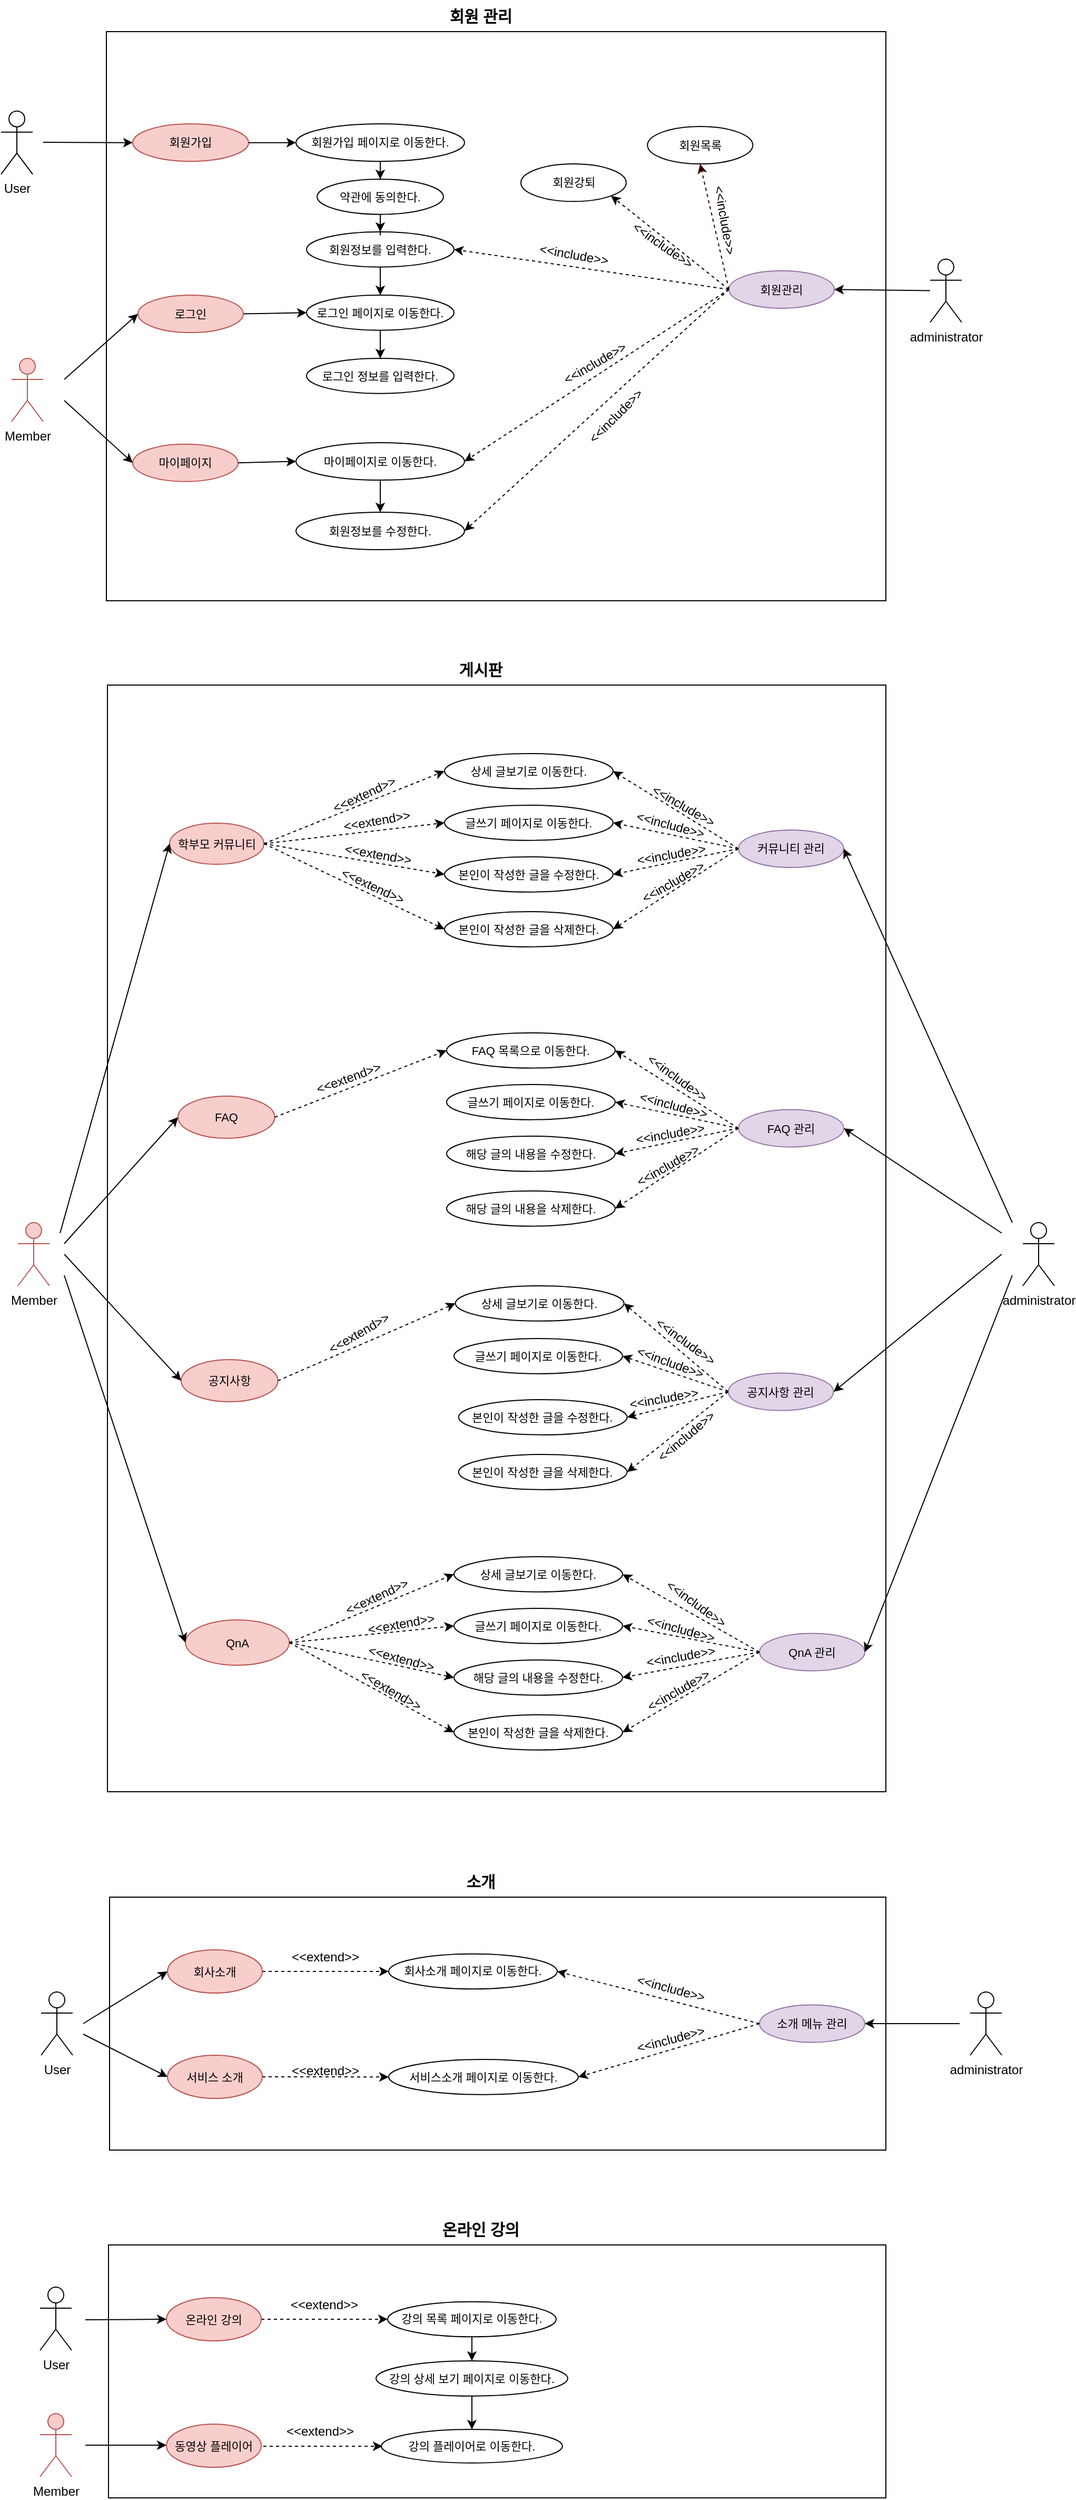 <mxfile version="21.6.9" type="device">
  <diagram name="페이지-1" id="FXdm9EhiizhV5ZvjEC0G">
    <mxGraphModel dx="1174" dy="1140" grid="0" gridSize="10" guides="1" tooltips="1" connect="1" arrows="1" fold="1" page="0" pageScale="1" pageWidth="827" pageHeight="1169" math="0" shadow="0">
      <root>
        <mxCell id="0" />
        <mxCell id="1" parent="0" />
        <mxCell id="F0JioWCo4Qzg_TsHQdJf-38" value="" style="rounded=0;whiteSpace=wrap;html=1;" parent="1" vertex="1">
          <mxGeometry x="11" y="520" width="739" height="1050" as="geometry" />
        </mxCell>
        <mxCell id="-Qgl4ysdJtrphELewiQ6-1" value="" style="rounded=0;whiteSpace=wrap;html=1;" parent="1" vertex="1">
          <mxGeometry x="10" y="-100" width="740" height="540" as="geometry" />
        </mxCell>
        <object label="User" id="-Qgl4ysdJtrphELewiQ6-2">
          <mxCell style="shape=umlActor;verticalLabelPosition=bottom;verticalAlign=top;html=1;outlineConnect=0;" parent="1" vertex="1">
            <mxGeometry x="-90" y="-24.66" width="30" height="60" as="geometry" />
          </mxCell>
        </object>
        <mxCell id="-Qgl4ysdJtrphELewiQ6-11" style="edgeStyle=orthogonalEdgeStyle;rounded=0;orthogonalLoop=1;jettySize=auto;html=1;exitX=0.5;exitY=1;exitDx=0;exitDy=0;" parent="1" source="-Qgl4ysdJtrphELewiQ6-4" target="-Qgl4ysdJtrphELewiQ6-6" edge="1">
          <mxGeometry relative="1" as="geometry">
            <mxPoint x="270" y="120.0" as="sourcePoint" />
          </mxGeometry>
        </mxCell>
        <mxCell id="-Qgl4ysdJtrphELewiQ6-4" value="회원가입 페이지로 이동한다." style="ellipse;whiteSpace=wrap;html=1;fontSize=11;" parent="1" vertex="1">
          <mxGeometry x="190" y="-12.44" width="160" height="35.56" as="geometry" />
        </mxCell>
        <mxCell id="F0JioWCo4Qzg_TsHQdJf-168" style="edgeStyle=orthogonalEdgeStyle;rounded=0;orthogonalLoop=1;jettySize=auto;html=1;exitX=0.5;exitY=1;exitDx=0;exitDy=0;" parent="1" source="-Qgl4ysdJtrphELewiQ6-5" target="-Qgl4ysdJtrphELewiQ6-13" edge="1">
          <mxGeometry relative="1" as="geometry" />
        </mxCell>
        <mxCell id="-Qgl4ysdJtrphELewiQ6-5" value="회원정보를 입력한다." style="ellipse;whiteSpace=wrap;html=1;fontSize=11;" parent="1" vertex="1">
          <mxGeometry x="200" y="90" width="140" height="33.33" as="geometry" />
        </mxCell>
        <mxCell id="-Qgl4ysdJtrphELewiQ6-12" style="edgeStyle=orthogonalEdgeStyle;rounded=0;orthogonalLoop=1;jettySize=auto;html=1;exitX=0.5;exitY=1;exitDx=0;exitDy=0;" parent="1" source="-Qgl4ysdJtrphELewiQ6-6" target="-Qgl4ysdJtrphELewiQ6-5" edge="1">
          <mxGeometry relative="1" as="geometry" />
        </mxCell>
        <mxCell id="-Qgl4ysdJtrphELewiQ6-6" value="약관에 동의한다." style="ellipse;whiteSpace=wrap;html=1;fontSize=11;" parent="1" vertex="1">
          <mxGeometry x="210" y="40" width="120" height="33.34" as="geometry" />
        </mxCell>
        <mxCell id="-Qgl4ysdJtrphELewiQ6-7" value="Member" style="shape=umlActor;verticalLabelPosition=bottom;verticalAlign=top;html=1;outlineConnect=0;fillColor=#f8cecc;strokeColor=#b85450;" parent="1" vertex="1">
          <mxGeometry x="-80" y="210" width="30" height="60" as="geometry" />
        </mxCell>
        <mxCell id="-Qgl4ysdJtrphELewiQ6-10" value="" style="endArrow=classic;html=1;rounded=0;entryX=0;entryY=0.5;entryDx=0;entryDy=0;" parent="1" target="F0JioWCo4Qzg_TsHQdJf-143" edge="1">
          <mxGeometry width="50" height="50" relative="1" as="geometry">
            <mxPoint x="-50" y="5" as="sourcePoint" />
            <mxPoint x="150" y="-101" as="targetPoint" />
          </mxGeometry>
        </mxCell>
        <mxCell id="-Qgl4ysdJtrphELewiQ6-19" style="edgeStyle=orthogonalEdgeStyle;rounded=0;orthogonalLoop=1;jettySize=auto;html=1;exitX=0.5;exitY=1;exitDx=0;exitDy=0;" parent="1" source="-Qgl4ysdJtrphELewiQ6-13" target="-Qgl4ysdJtrphELewiQ6-17" edge="1">
          <mxGeometry relative="1" as="geometry" />
        </mxCell>
        <mxCell id="-Qgl4ysdJtrphELewiQ6-13" value="로그인 페이지로 이동한다." style="ellipse;whiteSpace=wrap;html=1;fontSize=11;" parent="1" vertex="1">
          <mxGeometry x="200" y="150" width="140" height="33.33" as="geometry" />
        </mxCell>
        <mxCell id="-Qgl4ysdJtrphELewiQ6-16" value="" style="endArrow=classic;html=1;rounded=0;entryX=0;entryY=0.5;entryDx=0;entryDy=0;exitX=1;exitY=0.5;exitDx=0;exitDy=0;" parent="1" source="F0JioWCo4Qzg_TsHQdJf-145" target="-Qgl4ysdJtrphELewiQ6-13" edge="1">
          <mxGeometry width="50" height="50" relative="1" as="geometry">
            <mxPoint x="105" y="148.56" as="sourcePoint" />
            <mxPoint x="470" y="197.56" as="targetPoint" />
          </mxGeometry>
        </mxCell>
        <mxCell id="-Qgl4ysdJtrphELewiQ6-17" value="로그인 정보를 입력한다." style="ellipse;whiteSpace=wrap;html=1;fontSize=11;" parent="1" vertex="1">
          <mxGeometry x="200" y="210" width="140" height="33.33" as="geometry" />
        </mxCell>
        <mxCell id="-Qgl4ysdJtrphELewiQ6-20" value="&lt;span style=&quot;font-size: 15px;&quot;&gt;회원 관리&lt;/span&gt;" style="text;html=1;align=center;verticalAlign=middle;resizable=0;points=[];autosize=1;strokeColor=none;fillColor=none;fontSize=14;fontStyle=1" parent="1" vertex="1">
          <mxGeometry x="320" y="-130" width="90" height="30" as="geometry" />
        </mxCell>
        <mxCell id="-Qgl4ysdJtrphELewiQ6-35" value="administrator" style="shape=umlActor;verticalLabelPosition=bottom;verticalAlign=top;html=1;outlineConnect=0;" parent="1" vertex="1">
          <mxGeometry x="792" y="115.88" width="30" height="60" as="geometry" />
        </mxCell>
        <mxCell id="-Qgl4ysdJtrphELewiQ6-37" value="회원관리" style="ellipse;whiteSpace=wrap;html=1;fontSize=11;fillColor=#e1d5e7;strokeColor=#9673a6;" parent="1" vertex="1">
          <mxGeometry x="601" y="126.88" width="100" height="35.56" as="geometry" />
        </mxCell>
        <mxCell id="-Qgl4ysdJtrphELewiQ6-38" value="회원강퇴" style="ellipse;whiteSpace=wrap;html=1;fontSize=11;" parent="1" vertex="1">
          <mxGeometry x="403.5" y="25.56" width="100" height="35.56" as="geometry" />
        </mxCell>
        <mxCell id="-Qgl4ysdJtrphELewiQ6-39" value="회원목록" style="ellipse;whiteSpace=wrap;html=1;fontSize=11;" parent="1" vertex="1">
          <mxGeometry x="523.67" y="-10" width="100" height="35.56" as="geometry" />
        </mxCell>
        <mxCell id="-Qgl4ysdJtrphELewiQ6-41" value="" style="endArrow=classic;html=1;rounded=0;exitX=0;exitY=0.5;exitDx=0;exitDy=0;entryX=1;entryY=0.5;entryDx=0;entryDy=0;dashed=1;" parent="1" source="-Qgl4ysdJtrphELewiQ6-37" target="-Qgl4ysdJtrphELewiQ6-5" edge="1">
          <mxGeometry width="50" height="50" relative="1" as="geometry">
            <mxPoint x="420" y="356.88" as="sourcePoint" />
            <mxPoint x="470" y="306.88" as="targetPoint" />
          </mxGeometry>
        </mxCell>
        <mxCell id="-Qgl4ysdJtrphELewiQ6-42" value="" style="endArrow=classic;html=1;rounded=0;exitX=0;exitY=0.5;exitDx=0;exitDy=0;entryX=1;entryY=1;entryDx=0;entryDy=0;dashed=1;" parent="1" source="-Qgl4ysdJtrphELewiQ6-37" target="-Qgl4ysdJtrphELewiQ6-38" edge="1">
          <mxGeometry width="50" height="50" relative="1" as="geometry">
            <mxPoint x="511" y="386.88" as="sourcePoint" />
            <mxPoint x="561" y="336.88" as="targetPoint" />
          </mxGeometry>
        </mxCell>
        <mxCell id="-Qgl4ysdJtrphELewiQ6-43" value="" style="endArrow=classic;html=1;rounded=0;entryX=0.5;entryY=1;entryDx=0;entryDy=0;exitX=0;exitY=0.5;exitDx=0;exitDy=0;fillColor=#ffe6cc;strokeColor=#330000;dashed=1;" parent="1" source="-Qgl4ysdJtrphELewiQ6-37" target="-Qgl4ysdJtrphELewiQ6-39" edge="1">
          <mxGeometry width="50" height="50" relative="1" as="geometry">
            <mxPoint x="531" y="126.88" as="sourcePoint" />
            <mxPoint x="561" y="336.88" as="targetPoint" />
          </mxGeometry>
        </mxCell>
        <mxCell id="-Qgl4ysdJtrphELewiQ6-50" value="&amp;lt;&amp;lt;include&amp;gt;&amp;gt;" style="text;html=1;strokeColor=none;fillColor=none;align=center;verticalAlign=middle;whiteSpace=wrap;rounded=0;rotation=35;" parent="1" vertex="1">
          <mxGeometry x="508" y="88.44" width="60" height="30" as="geometry" />
        </mxCell>
        <mxCell id="-Qgl4ysdJtrphELewiQ6-52" value="" style="endArrow=classic;html=1;rounded=0;entryX=1;entryY=0.5;entryDx=0;entryDy=0;" parent="1" source="-Qgl4ysdJtrphELewiQ6-35" target="-Qgl4ysdJtrphELewiQ6-37" edge="1">
          <mxGeometry width="50" height="50" relative="1" as="geometry">
            <mxPoint x="356" y="226.88" as="sourcePoint" />
            <mxPoint x="406" y="176.88" as="targetPoint" />
          </mxGeometry>
        </mxCell>
        <mxCell id="F0JioWCo4Qzg_TsHQdJf-1" value="&amp;lt;&amp;lt;include&amp;gt;&amp;gt;" style="text;html=1;strokeColor=none;fillColor=none;align=center;verticalAlign=middle;whiteSpace=wrap;rounded=0;rotation=80;" parent="1" vertex="1">
          <mxGeometry x="566.33" y="64.44" width="60" height="30" as="geometry" />
        </mxCell>
        <mxCell id="F0JioWCo4Qzg_TsHQdJf-2" value="&amp;lt;&amp;lt;include&amp;gt;&amp;gt;" style="text;html=1;strokeColor=none;fillColor=none;align=center;verticalAlign=middle;whiteSpace=wrap;rounded=0;rotation=10;" parent="1" vertex="1">
          <mxGeometry x="424" y="96.88" width="60" height="30" as="geometry" />
        </mxCell>
        <mxCell id="F0JioWCo4Qzg_TsHQdJf-15" value="학부모 커뮤니티" style="ellipse;whiteSpace=wrap;html=1;fontSize=11;fillColor=#f8cecc;strokeColor=#b85450;" parent="1" vertex="1">
          <mxGeometry x="70" y="651" width="89.51" height="39" as="geometry" />
        </mxCell>
        <mxCell id="F0JioWCo4Qzg_TsHQdJf-16" value="" style="endArrow=classic;html=1;rounded=0;entryX=0;entryY=0.5;entryDx=0;entryDy=0;" parent="1" target="F0JioWCo4Qzg_TsHQdJf-15" edge="1">
          <mxGeometry width="50" height="50" relative="1" as="geometry">
            <mxPoint x="-34" y="1040" as="sourcePoint" />
            <mxPoint x="56" y="537.33" as="targetPoint" />
          </mxGeometry>
        </mxCell>
        <mxCell id="F0JioWCo4Qzg_TsHQdJf-17" value="글쓰기 페이지로 이동한다." style="ellipse;whiteSpace=wrap;html=1;fontSize=11;" parent="1" vertex="1">
          <mxGeometry x="331" y="634" width="160" height="33.33" as="geometry" />
        </mxCell>
        <mxCell id="F0JioWCo4Qzg_TsHQdJf-18" value="상세 글보기로 이동한다." style="ellipse;whiteSpace=wrap;html=1;fontSize=11;" parent="1" vertex="1">
          <mxGeometry x="331" y="585" width="160" height="33.33" as="geometry" />
        </mxCell>
        <mxCell id="F0JioWCo4Qzg_TsHQdJf-19" value="본인이 작성한 글을 수정한다." style="ellipse;whiteSpace=wrap;html=1;fontSize=11;" parent="1" vertex="1">
          <mxGeometry x="331" y="683" width="160" height="33.33" as="geometry" />
        </mxCell>
        <mxCell id="F0JioWCo4Qzg_TsHQdJf-20" value="본인이 작성한 글을 삭제한다." style="ellipse;whiteSpace=wrap;html=1;fontSize=11;" parent="1" vertex="1">
          <mxGeometry x="331" y="735" width="160" height="33.33" as="geometry" />
        </mxCell>
        <mxCell id="F0JioWCo4Qzg_TsHQdJf-21" value="" style="endArrow=classic;html=1;rounded=0;entryX=0;entryY=0.5;entryDx=0;entryDy=0;exitX=1;exitY=0.5;exitDx=0;exitDy=0;dashed=1;" parent="1" source="F0JioWCo4Qzg_TsHQdJf-15" target="F0JioWCo4Qzg_TsHQdJf-18" edge="1">
          <mxGeometry width="50" height="50" relative="1" as="geometry">
            <mxPoint x="221" y="676" as="sourcePoint" />
            <mxPoint x="451" y="605" as="targetPoint" />
          </mxGeometry>
        </mxCell>
        <mxCell id="F0JioWCo4Qzg_TsHQdJf-22" value="" style="endArrow=classic;html=1;rounded=0;entryX=0;entryY=0.5;entryDx=0;entryDy=0;exitX=1;exitY=0.5;exitDx=0;exitDy=0;dashed=1;" parent="1" source="F0JioWCo4Qzg_TsHQdJf-15" target="F0JioWCo4Qzg_TsHQdJf-17" edge="1">
          <mxGeometry width="50" height="50" relative="1" as="geometry">
            <mxPoint x="291" y="675" as="sourcePoint" />
            <mxPoint x="451" y="605" as="targetPoint" />
          </mxGeometry>
        </mxCell>
        <mxCell id="F0JioWCo4Qzg_TsHQdJf-23" value="" style="endArrow=classic;html=1;rounded=0;exitX=1;exitY=0.5;exitDx=0;exitDy=0;entryX=0;entryY=0.5;entryDx=0;entryDy=0;dashed=1;" parent="1" source="F0JioWCo4Qzg_TsHQdJf-15" target="F0JioWCo4Qzg_TsHQdJf-19" edge="1">
          <mxGeometry width="50" height="50" relative="1" as="geometry">
            <mxPoint x="291" y="675.5" as="sourcePoint" />
            <mxPoint x="451" y="605" as="targetPoint" />
          </mxGeometry>
        </mxCell>
        <mxCell id="F0JioWCo4Qzg_TsHQdJf-24" value="" style="endArrow=classic;html=1;rounded=0;entryX=0;entryY=0.5;entryDx=0;entryDy=0;exitX=1;exitY=0.5;exitDx=0;exitDy=0;dashed=1;" parent="1" source="F0JioWCo4Qzg_TsHQdJf-15" target="F0JioWCo4Qzg_TsHQdJf-20" edge="1">
          <mxGeometry width="50" height="50" relative="1" as="geometry">
            <mxPoint x="291" y="675" as="sourcePoint" />
            <mxPoint x="451" y="605" as="targetPoint" />
          </mxGeometry>
        </mxCell>
        <mxCell id="F0JioWCo4Qzg_TsHQdJf-25" value="&amp;lt;&amp;lt;extend&amp;gt;&amp;gt;" style="text;html=1;strokeColor=none;fillColor=none;align=center;verticalAlign=middle;whiteSpace=wrap;rounded=0;rotation=-25;" parent="1" vertex="1">
          <mxGeometry x="225" y="609" width="60" height="30" as="geometry" />
        </mxCell>
        <mxCell id="F0JioWCo4Qzg_TsHQdJf-26" value="커뮤니티 관리" style="ellipse;whiteSpace=wrap;html=1;fontSize=11;fillColor=#e1d5e7;strokeColor=#9673a6;" parent="1" vertex="1">
          <mxGeometry x="610" y="657.49" width="100" height="35.56" as="geometry" />
        </mxCell>
        <mxCell id="F0JioWCo4Qzg_TsHQdJf-27" value="" style="endArrow=classic;html=1;rounded=0;exitX=0;exitY=0.5;exitDx=0;exitDy=0;entryX=1;entryY=0.5;entryDx=0;entryDy=0;dashed=1;" parent="1" source="F0JioWCo4Qzg_TsHQdJf-26" target="F0JioWCo4Qzg_TsHQdJf-18" edge="1">
          <mxGeometry width="50" height="50" relative="1" as="geometry">
            <mxPoint x="326" y="655" as="sourcePoint" />
            <mxPoint x="376" y="605" as="targetPoint" />
          </mxGeometry>
        </mxCell>
        <mxCell id="F0JioWCo4Qzg_TsHQdJf-28" value="" style="endArrow=classic;html=1;rounded=0;entryX=1;entryY=0.5;entryDx=0;entryDy=0;exitX=0;exitY=0.5;exitDx=0;exitDy=0;dashed=1;" parent="1" source="F0JioWCo4Qzg_TsHQdJf-26" target="F0JioWCo4Qzg_TsHQdJf-17" edge="1">
          <mxGeometry width="50" height="50" relative="1" as="geometry">
            <mxPoint x="446" y="673" as="sourcePoint" />
            <mxPoint x="376" y="605" as="targetPoint" />
          </mxGeometry>
        </mxCell>
        <mxCell id="F0JioWCo4Qzg_TsHQdJf-29" value="" style="endArrow=classic;html=1;rounded=0;exitX=0;exitY=0.5;exitDx=0;exitDy=0;entryX=1;entryY=0.5;entryDx=0;entryDy=0;dashed=1;" parent="1" source="F0JioWCo4Qzg_TsHQdJf-26" target="F0JioWCo4Qzg_TsHQdJf-19" edge="1">
          <mxGeometry width="50" height="50" relative="1" as="geometry">
            <mxPoint x="326" y="655" as="sourcePoint" />
            <mxPoint x="376" y="605" as="targetPoint" />
          </mxGeometry>
        </mxCell>
        <mxCell id="F0JioWCo4Qzg_TsHQdJf-30" value="" style="endArrow=classic;html=1;rounded=0;exitX=0;exitY=0.5;exitDx=0;exitDy=0;entryX=1;entryY=0.5;entryDx=0;entryDy=0;dashed=1;" parent="1" source="F0JioWCo4Qzg_TsHQdJf-26" target="F0JioWCo4Qzg_TsHQdJf-20" edge="1">
          <mxGeometry width="50" height="50" relative="1" as="geometry">
            <mxPoint x="326" y="655" as="sourcePoint" />
            <mxPoint x="376" y="605" as="targetPoint" />
          </mxGeometry>
        </mxCell>
        <mxCell id="F0JioWCo4Qzg_TsHQdJf-31" value="&amp;lt;&amp;lt;include&amp;gt;&amp;gt;" style="text;html=1;strokeColor=none;fillColor=none;align=center;verticalAlign=middle;whiteSpace=wrap;rounded=0;rotation=30;" parent="1" vertex="1">
          <mxGeometry x="528" y="620" width="60" height="30" as="geometry" />
        </mxCell>
        <mxCell id="F0JioWCo4Qzg_TsHQdJf-32" value="&amp;lt;&amp;lt;extend&amp;gt;&amp;gt;" style="text;html=1;strokeColor=none;fillColor=none;align=center;verticalAlign=middle;whiteSpace=wrap;rounded=0;rotation=-10;" parent="1" vertex="1">
          <mxGeometry x="237" y="634.33" width="60" height="30" as="geometry" />
        </mxCell>
        <mxCell id="F0JioWCo4Qzg_TsHQdJf-33" value="&amp;lt;&amp;lt;extend&amp;gt;&amp;gt;" style="text;html=1;strokeColor=none;fillColor=none;align=center;verticalAlign=middle;whiteSpace=wrap;rounded=0;rotation=10;" parent="1" vertex="1">
          <mxGeometry x="238" y="666.33" width="60" height="30" as="geometry" />
        </mxCell>
        <mxCell id="F0JioWCo4Qzg_TsHQdJf-34" value="&amp;lt;&amp;lt;extend&amp;gt;&amp;gt;" style="text;html=1;strokeColor=none;fillColor=none;align=center;verticalAlign=middle;whiteSpace=wrap;rounded=0;rotation=25;" parent="1" vertex="1">
          <mxGeometry x="233" y="696" width="60" height="30" as="geometry" />
        </mxCell>
        <mxCell id="F0JioWCo4Qzg_TsHQdJf-35" value="&amp;lt;&amp;lt;include&amp;gt;&amp;gt;" style="text;html=1;strokeColor=none;fillColor=none;align=center;verticalAlign=middle;whiteSpace=wrap;rounded=0;rotation=15;" parent="1" vertex="1">
          <mxGeometry x="509.0" y="641.75" width="72.65" height="23.15" as="geometry" />
        </mxCell>
        <mxCell id="F0JioWCo4Qzg_TsHQdJf-36" value="&amp;lt;&amp;lt;include&amp;gt;&amp;gt;" style="text;html=1;strokeColor=none;fillColor=none;align=center;verticalAlign=middle;whiteSpace=wrap;rounded=0;rotation=-10;" parent="1" vertex="1">
          <mxGeometry x="510.0" y="669.9" width="72.65" height="23.15" as="geometry" />
        </mxCell>
        <mxCell id="F0JioWCo4Qzg_TsHQdJf-37" value="&amp;lt;&amp;lt;include&amp;gt;&amp;gt;" style="text;html=1;strokeColor=none;fillColor=none;align=center;verticalAlign=middle;whiteSpace=wrap;rounded=0;rotation=-30;" parent="1" vertex="1">
          <mxGeometry x="512.0" y="695.75" width="72.65" height="23.15" as="geometry" />
        </mxCell>
        <mxCell id="F0JioWCo4Qzg_TsHQdJf-39" value="&lt;span style=&quot;font-size: 15px;&quot;&gt;게시판&lt;/span&gt;" style="text;html=1;align=center;verticalAlign=middle;resizable=0;points=[];autosize=1;strokeColor=none;fillColor=none;fontSize=14;fontStyle=1" parent="1" vertex="1">
          <mxGeometry x="330" y="490" width="70" height="30" as="geometry" />
        </mxCell>
        <mxCell id="F0JioWCo4Qzg_TsHQdJf-40" value="Member" style="shape=umlActor;verticalLabelPosition=bottom;verticalAlign=top;html=1;outlineConnect=0;fillColor=#f8cecc;strokeColor=#b85450;" parent="1" vertex="1">
          <mxGeometry x="-74" y="1030" width="30" height="60" as="geometry" />
        </mxCell>
        <mxCell id="F0JioWCo4Qzg_TsHQdJf-42" value="administrator" style="shape=umlActor;verticalLabelPosition=bottom;verticalAlign=top;html=1;outlineConnect=0;" parent="1" vertex="1">
          <mxGeometry x="880" y="1030" width="30" height="60" as="geometry" />
        </mxCell>
        <mxCell id="F0JioWCo4Qzg_TsHQdJf-43" value="FAQ" style="ellipse;whiteSpace=wrap;html=1;fontSize=11;fillColor=#f8cecc;strokeColor=#b85450;" parent="1" vertex="1">
          <mxGeometry x="78" y="910" width="91.8" height="40" as="geometry" />
        </mxCell>
        <mxCell id="F0JioWCo4Qzg_TsHQdJf-44" value="글쓰기 페이지로 이동한다." style="ellipse;whiteSpace=wrap;html=1;fontSize=11;" parent="1" vertex="1">
          <mxGeometry x="333" y="899" width="160" height="33.33" as="geometry" />
        </mxCell>
        <mxCell id="F0JioWCo4Qzg_TsHQdJf-45" value="FAQ 목록으로 이동한다." style="ellipse;whiteSpace=wrap;html=1;fontSize=11;" parent="1" vertex="1">
          <mxGeometry x="333" y="850" width="160" height="33.33" as="geometry" />
        </mxCell>
        <mxCell id="F0JioWCo4Qzg_TsHQdJf-46" value="해당 글의 내용을 수정한다." style="ellipse;whiteSpace=wrap;html=1;fontSize=11;" parent="1" vertex="1">
          <mxGeometry x="333" y="948" width="160" height="33.33" as="geometry" />
        </mxCell>
        <mxCell id="F0JioWCo4Qzg_TsHQdJf-47" value="해당 글의 내용을 삭제한다." style="ellipse;whiteSpace=wrap;html=1;fontSize=11;" parent="1" vertex="1">
          <mxGeometry x="333" y="1000" width="160" height="33.33" as="geometry" />
        </mxCell>
        <mxCell id="F0JioWCo4Qzg_TsHQdJf-48" value="" style="endArrow=classic;html=1;rounded=0;entryX=0;entryY=0.5;entryDx=0;entryDy=0;exitX=1;exitY=0.5;exitDx=0;exitDy=0;dashed=1;" parent="1" source="F0JioWCo4Qzg_TsHQdJf-43" target="F0JioWCo4Qzg_TsHQdJf-45" edge="1">
          <mxGeometry width="50" height="50" relative="1" as="geometry">
            <mxPoint x="223" y="941" as="sourcePoint" />
            <mxPoint x="453" y="870" as="targetPoint" />
          </mxGeometry>
        </mxCell>
        <mxCell id="F0JioWCo4Qzg_TsHQdJf-52" value="&amp;lt;&amp;lt;extend&amp;gt;&amp;gt;" style="text;html=1;strokeColor=none;fillColor=none;align=center;verticalAlign=middle;whiteSpace=wrap;rounded=0;rotation=-20;" parent="1" vertex="1">
          <mxGeometry x="210" y="877.75" width="60" height="30" as="geometry" />
        </mxCell>
        <mxCell id="F0JioWCo4Qzg_TsHQdJf-53" value="FAQ 관리" style="ellipse;whiteSpace=wrap;html=1;fontSize=11;fillColor=#e1d5e7;strokeColor=#9673a6;" parent="1" vertex="1">
          <mxGeometry x="610" y="922.72" width="100" height="35.56" as="geometry" />
        </mxCell>
        <mxCell id="F0JioWCo4Qzg_TsHQdJf-54" value="" style="endArrow=classic;html=1;rounded=0;exitX=0;exitY=0.5;exitDx=0;exitDy=0;entryX=1;entryY=0.5;entryDx=0;entryDy=0;dashed=1;" parent="1" source="F0JioWCo4Qzg_TsHQdJf-53" target="F0JioWCo4Qzg_TsHQdJf-45" edge="1">
          <mxGeometry width="50" height="50" relative="1" as="geometry">
            <mxPoint x="328" y="920" as="sourcePoint" />
            <mxPoint x="378" y="870" as="targetPoint" />
          </mxGeometry>
        </mxCell>
        <mxCell id="F0JioWCo4Qzg_TsHQdJf-55" value="" style="endArrow=classic;html=1;rounded=0;entryX=1;entryY=0.5;entryDx=0;entryDy=0;exitX=0;exitY=0.5;exitDx=0;exitDy=0;dashed=1;" parent="1" source="F0JioWCo4Qzg_TsHQdJf-53" target="F0JioWCo4Qzg_TsHQdJf-44" edge="1">
          <mxGeometry width="50" height="50" relative="1" as="geometry">
            <mxPoint x="448" y="938" as="sourcePoint" />
            <mxPoint x="378" y="870" as="targetPoint" />
          </mxGeometry>
        </mxCell>
        <mxCell id="F0JioWCo4Qzg_TsHQdJf-56" value="" style="endArrow=classic;html=1;rounded=0;exitX=0;exitY=0.5;exitDx=0;exitDy=0;entryX=1;entryY=0.5;entryDx=0;entryDy=0;dashed=1;" parent="1" source="F0JioWCo4Qzg_TsHQdJf-53" target="F0JioWCo4Qzg_TsHQdJf-46" edge="1">
          <mxGeometry width="50" height="50" relative="1" as="geometry">
            <mxPoint x="328" y="920" as="sourcePoint" />
            <mxPoint x="378" y="870" as="targetPoint" />
          </mxGeometry>
        </mxCell>
        <mxCell id="F0JioWCo4Qzg_TsHQdJf-57" value="" style="endArrow=classic;html=1;rounded=0;exitX=0;exitY=0.5;exitDx=0;exitDy=0;entryX=1;entryY=0.5;entryDx=0;entryDy=0;dashed=1;" parent="1" source="F0JioWCo4Qzg_TsHQdJf-53" target="F0JioWCo4Qzg_TsHQdJf-47" edge="1">
          <mxGeometry width="50" height="50" relative="1" as="geometry">
            <mxPoint x="328" y="920" as="sourcePoint" />
            <mxPoint x="378" y="870" as="targetPoint" />
          </mxGeometry>
        </mxCell>
        <mxCell id="F0JioWCo4Qzg_TsHQdJf-58" value="&amp;lt;&amp;lt;include&amp;gt;&amp;gt;" style="text;html=1;strokeColor=none;fillColor=none;align=center;verticalAlign=middle;whiteSpace=wrap;rounded=0;rotation=36;" parent="1" vertex="1">
          <mxGeometry x="522" y="878" width="60" height="30" as="geometry" />
        </mxCell>
        <mxCell id="F0JioWCo4Qzg_TsHQdJf-62" value="&amp;lt;&amp;lt;include&amp;gt;&amp;gt;" style="text;html=1;strokeColor=none;fillColor=none;align=center;verticalAlign=middle;whiteSpace=wrap;rounded=0;rotation=15;" parent="1" vertex="1">
          <mxGeometry x="512.0" y="907.75" width="72.65" height="23.15" as="geometry" />
        </mxCell>
        <mxCell id="F0JioWCo4Qzg_TsHQdJf-63" value="&amp;lt;&amp;lt;include&amp;gt;&amp;gt;" style="text;html=1;strokeColor=none;fillColor=none;align=center;verticalAlign=middle;whiteSpace=wrap;rounded=0;rotation=-10;" parent="1" vertex="1">
          <mxGeometry x="509.0" y="934.9" width="72.65" height="23.15" as="geometry" />
        </mxCell>
        <mxCell id="F0JioWCo4Qzg_TsHQdJf-64" value="&amp;lt;&amp;lt;include&amp;gt;&amp;gt;" style="text;html=1;strokeColor=none;fillColor=none;align=center;verticalAlign=middle;whiteSpace=wrap;rounded=0;rotation=-30;" parent="1" vertex="1">
          <mxGeometry x="507.0" y="964.75" width="72.65" height="23.15" as="geometry" />
        </mxCell>
        <mxCell id="F0JioWCo4Qzg_TsHQdJf-65" value="공지사항" style="ellipse;whiteSpace=wrap;html=1;fontSize=11;fillColor=#f8cecc;strokeColor=#b85450;" parent="1" vertex="1">
          <mxGeometry x="81" y="1160" width="91.8" height="40" as="geometry" />
        </mxCell>
        <mxCell id="F0JioWCo4Qzg_TsHQdJf-66" value="글쓰기 페이지로 이동한다." style="ellipse;whiteSpace=wrap;html=1;fontSize=11;" parent="1" vertex="1">
          <mxGeometry x="340" y="1140" width="160" height="33.33" as="geometry" />
        </mxCell>
        <mxCell id="F0JioWCo4Qzg_TsHQdJf-67" value="상세 글보기로 이동한다." style="ellipse;whiteSpace=wrap;html=1;fontSize=11;" parent="1" vertex="1">
          <mxGeometry x="341.35" y="1090.0" width="160" height="33.33" as="geometry" />
        </mxCell>
        <mxCell id="F0JioWCo4Qzg_TsHQdJf-68" value="본인이 작성한 글을 수정한다." style="ellipse;whiteSpace=wrap;html=1;fontSize=11;" parent="1" vertex="1">
          <mxGeometry x="344.35" y="1198" width="160" height="33.33" as="geometry" />
        </mxCell>
        <mxCell id="F0JioWCo4Qzg_TsHQdJf-69" value="본인이 작성한 글을 삭제한다." style="ellipse;whiteSpace=wrap;html=1;fontSize=11;" parent="1" vertex="1">
          <mxGeometry x="344.35" y="1250" width="160" height="33.33" as="geometry" />
        </mxCell>
        <mxCell id="F0JioWCo4Qzg_TsHQdJf-70" value="" style="endArrow=classic;html=1;rounded=0;entryX=0;entryY=0.5;entryDx=0;entryDy=0;exitX=1;exitY=0.5;exitDx=0;exitDy=0;dashed=1;" parent="1" source="F0JioWCo4Qzg_TsHQdJf-65" target="F0JioWCo4Qzg_TsHQdJf-67" edge="1">
          <mxGeometry width="50" height="50" relative="1" as="geometry">
            <mxPoint x="226" y="1191" as="sourcePoint" />
            <mxPoint x="250.0" y="1132.335" as="targetPoint" />
          </mxGeometry>
        </mxCell>
        <mxCell id="F0JioWCo4Qzg_TsHQdJf-72" value="공지사항 관리" style="ellipse;whiteSpace=wrap;html=1;fontSize=11;fillColor=#e1d5e7;strokeColor=#9673a6;" parent="1" vertex="1">
          <mxGeometry x="600.35" y="1172.72" width="100" height="35.56" as="geometry" />
        </mxCell>
        <mxCell id="F0JioWCo4Qzg_TsHQdJf-73" value="" style="endArrow=classic;html=1;rounded=0;exitX=0;exitY=0.5;exitDx=0;exitDy=0;entryX=1;entryY=0.5;entryDx=0;entryDy=0;dashed=1;" parent="1" source="F0JioWCo4Qzg_TsHQdJf-72" target="F0JioWCo4Qzg_TsHQdJf-67" edge="1">
          <mxGeometry width="50" height="50" relative="1" as="geometry">
            <mxPoint x="305.35" y="1170" as="sourcePoint" />
            <mxPoint x="355.35" y="1120" as="targetPoint" />
          </mxGeometry>
        </mxCell>
        <mxCell id="F0JioWCo4Qzg_TsHQdJf-74" value="" style="endArrow=classic;html=1;rounded=0;entryX=1;entryY=0.5;entryDx=0;entryDy=0;exitX=0;exitY=0.5;exitDx=0;exitDy=0;dashed=1;" parent="1" source="F0JioWCo4Qzg_TsHQdJf-72" target="F0JioWCo4Qzg_TsHQdJf-66" edge="1">
          <mxGeometry width="50" height="50" relative="1" as="geometry">
            <mxPoint x="425.35" y="1188" as="sourcePoint" />
            <mxPoint x="355.35" y="1120" as="targetPoint" />
          </mxGeometry>
        </mxCell>
        <mxCell id="F0JioWCo4Qzg_TsHQdJf-75" value="" style="endArrow=classic;html=1;rounded=0;exitX=0;exitY=0.5;exitDx=0;exitDy=0;entryX=1;entryY=0.5;entryDx=0;entryDy=0;dashed=1;" parent="1" source="F0JioWCo4Qzg_TsHQdJf-72" target="F0JioWCo4Qzg_TsHQdJf-68" edge="1">
          <mxGeometry width="50" height="50" relative="1" as="geometry">
            <mxPoint x="305.35" y="1170" as="sourcePoint" />
            <mxPoint x="355.35" y="1120" as="targetPoint" />
          </mxGeometry>
        </mxCell>
        <mxCell id="F0JioWCo4Qzg_TsHQdJf-76" value="" style="endArrow=classic;html=1;rounded=0;exitX=0;exitY=0.5;exitDx=0;exitDy=0;entryX=1;entryY=0.5;entryDx=0;entryDy=0;dashed=1;" parent="1" source="F0JioWCo4Qzg_TsHQdJf-72" target="F0JioWCo4Qzg_TsHQdJf-69" edge="1">
          <mxGeometry width="50" height="50" relative="1" as="geometry">
            <mxPoint x="305.35" y="1170" as="sourcePoint" />
            <mxPoint x="355.35" y="1120" as="targetPoint" />
          </mxGeometry>
        </mxCell>
        <mxCell id="F0JioWCo4Qzg_TsHQdJf-77" value="&amp;lt;&amp;lt;include&amp;gt;&amp;gt;" style="text;html=1;strokeColor=none;fillColor=none;align=center;verticalAlign=middle;whiteSpace=wrap;rounded=0;rotation=36;" parent="1" vertex="1">
          <mxGeometry x="529.65" y="1127.75" width="60" height="30" as="geometry" />
        </mxCell>
        <mxCell id="F0JioWCo4Qzg_TsHQdJf-78" value="&amp;lt;&amp;lt;include&amp;gt;&amp;gt;" style="text;html=1;strokeColor=none;fillColor=none;align=center;verticalAlign=middle;whiteSpace=wrap;rounded=0;rotation=20;" parent="1" vertex="1">
          <mxGeometry x="509.0" y="1151.18" width="72.65" height="23.15" as="geometry" />
        </mxCell>
        <mxCell id="F0JioWCo4Qzg_TsHQdJf-79" value="&amp;lt;&amp;lt;include&amp;gt;&amp;gt;" style="text;html=1;strokeColor=none;fillColor=none;align=center;verticalAlign=middle;whiteSpace=wrap;rounded=0;rotation=-10;" parent="1" vertex="1">
          <mxGeometry x="503.35" y="1185.9" width="72.65" height="23.15" as="geometry" />
        </mxCell>
        <mxCell id="F0JioWCo4Qzg_TsHQdJf-80" value="&amp;lt;&amp;lt;include&amp;gt;&amp;gt;" style="text;html=1;strokeColor=none;fillColor=none;align=center;verticalAlign=middle;whiteSpace=wrap;rounded=0;rotation=-40;" parent="1" vertex="1">
          <mxGeometry x="524.0" y="1221" width="72.65" height="23.15" as="geometry" />
        </mxCell>
        <mxCell id="F0JioWCo4Qzg_TsHQdJf-97" value="QnA" style="ellipse;whiteSpace=wrap;html=1;fontSize=11;fillColor=#f8cecc;strokeColor=#b85450;" parent="1" vertex="1">
          <mxGeometry x="85" y="1407" width="98.69" height="43" as="geometry" />
        </mxCell>
        <mxCell id="F0JioWCo4Qzg_TsHQdJf-98" value="" style="endArrow=classic;html=1;rounded=0;entryX=0;entryY=0.5;entryDx=0;entryDy=0;" parent="1" target="F0JioWCo4Qzg_TsHQdJf-97" edge="1">
          <mxGeometry width="50" height="50" relative="1" as="geometry">
            <mxPoint x="-30" y="1080" as="sourcePoint" />
            <mxPoint x="65" y="1299.33" as="targetPoint" />
          </mxGeometry>
        </mxCell>
        <mxCell id="F0JioWCo4Qzg_TsHQdJf-99" value="글쓰기 페이지로 이동한다." style="ellipse;whiteSpace=wrap;html=1;fontSize=11;" parent="1" vertex="1">
          <mxGeometry x="340" y="1396" width="160" height="33.33" as="geometry" />
        </mxCell>
        <mxCell id="F0JioWCo4Qzg_TsHQdJf-100" value="상세 글보기로 이동한다." style="ellipse;whiteSpace=wrap;html=1;fontSize=11;" parent="1" vertex="1">
          <mxGeometry x="340" y="1347" width="160" height="33.33" as="geometry" />
        </mxCell>
        <mxCell id="F0JioWCo4Qzg_TsHQdJf-101" value="해당 글의 내용을 수정한다." style="ellipse;whiteSpace=wrap;html=1;fontSize=11;" parent="1" vertex="1">
          <mxGeometry x="340" y="1445" width="160" height="33.33" as="geometry" />
        </mxCell>
        <mxCell id="F0JioWCo4Qzg_TsHQdJf-102" value="본인이 작성한 글을 삭제한다." style="ellipse;whiteSpace=wrap;html=1;fontSize=11;" parent="1" vertex="1">
          <mxGeometry x="340" y="1497" width="160" height="33.33" as="geometry" />
        </mxCell>
        <mxCell id="F0JioWCo4Qzg_TsHQdJf-103" value="" style="endArrow=classic;html=1;rounded=0;entryX=0;entryY=0.5;entryDx=0;entryDy=0;exitX=1;exitY=0.5;exitDx=0;exitDy=0;dashed=1;" parent="1" source="F0JioWCo4Qzg_TsHQdJf-97" target="F0JioWCo4Qzg_TsHQdJf-100" edge="1">
          <mxGeometry width="50" height="50" relative="1" as="geometry">
            <mxPoint x="230" y="1438" as="sourcePoint" />
            <mxPoint x="460" y="1367" as="targetPoint" />
          </mxGeometry>
        </mxCell>
        <mxCell id="F0JioWCo4Qzg_TsHQdJf-104" value="" style="endArrow=classic;html=1;rounded=0;entryX=0;entryY=0.5;entryDx=0;entryDy=0;exitX=1;exitY=0.5;exitDx=0;exitDy=0;dashed=1;" parent="1" source="F0JioWCo4Qzg_TsHQdJf-97" target="F0JioWCo4Qzg_TsHQdJf-99" edge="1">
          <mxGeometry width="50" height="50" relative="1" as="geometry">
            <mxPoint x="300" y="1437" as="sourcePoint" />
            <mxPoint x="460" y="1367" as="targetPoint" />
          </mxGeometry>
        </mxCell>
        <mxCell id="F0JioWCo4Qzg_TsHQdJf-105" value="" style="endArrow=classic;html=1;rounded=0;exitX=1;exitY=0.5;exitDx=0;exitDy=0;entryX=0;entryY=0.5;entryDx=0;entryDy=0;dashed=1;" parent="1" source="F0JioWCo4Qzg_TsHQdJf-97" target="F0JioWCo4Qzg_TsHQdJf-101" edge="1">
          <mxGeometry width="50" height="50" relative="1" as="geometry">
            <mxPoint x="300" y="1437.5" as="sourcePoint" />
            <mxPoint x="460" y="1367" as="targetPoint" />
          </mxGeometry>
        </mxCell>
        <mxCell id="F0JioWCo4Qzg_TsHQdJf-106" value="" style="endArrow=classic;html=1;rounded=0;entryX=0;entryY=0.5;entryDx=0;entryDy=0;exitX=1;exitY=0.5;exitDx=0;exitDy=0;dashed=1;" parent="1" source="F0JioWCo4Qzg_TsHQdJf-97" target="F0JioWCo4Qzg_TsHQdJf-102" edge="1">
          <mxGeometry width="50" height="50" relative="1" as="geometry">
            <mxPoint x="300" y="1437" as="sourcePoint" />
            <mxPoint x="460" y="1367" as="targetPoint" />
          </mxGeometry>
        </mxCell>
        <mxCell id="F0JioWCo4Qzg_TsHQdJf-107" value="&amp;lt;&amp;lt;extend&amp;gt;&amp;gt;" style="text;html=1;strokeColor=none;fillColor=none;align=center;verticalAlign=middle;whiteSpace=wrap;rounded=0;rotation=-25;" parent="1" vertex="1">
          <mxGeometry x="237" y="1370" width="60" height="30" as="geometry" />
        </mxCell>
        <mxCell id="F0JioWCo4Qzg_TsHQdJf-108" value="QnA 관리" style="ellipse;whiteSpace=wrap;html=1;fontSize=11;fillColor=#e1d5e7;strokeColor=#9673a6;" parent="1" vertex="1">
          <mxGeometry x="630" y="1419.72" width="100" height="35.56" as="geometry" />
        </mxCell>
        <mxCell id="F0JioWCo4Qzg_TsHQdJf-109" value="" style="endArrow=classic;html=1;rounded=0;exitX=0;exitY=0.5;exitDx=0;exitDy=0;entryX=1;entryY=0.5;entryDx=0;entryDy=0;dashed=1;" parent="1" source="F0JioWCo4Qzg_TsHQdJf-108" target="F0JioWCo4Qzg_TsHQdJf-100" edge="1">
          <mxGeometry width="50" height="50" relative="1" as="geometry">
            <mxPoint x="335" y="1417" as="sourcePoint" />
            <mxPoint x="385" y="1367" as="targetPoint" />
          </mxGeometry>
        </mxCell>
        <mxCell id="F0JioWCo4Qzg_TsHQdJf-110" value="" style="endArrow=classic;html=1;rounded=0;entryX=1;entryY=0.5;entryDx=0;entryDy=0;exitX=0;exitY=0.5;exitDx=0;exitDy=0;dashed=1;" parent="1" source="F0JioWCo4Qzg_TsHQdJf-108" target="F0JioWCo4Qzg_TsHQdJf-99" edge="1">
          <mxGeometry width="50" height="50" relative="1" as="geometry">
            <mxPoint x="455" y="1435" as="sourcePoint" />
            <mxPoint x="385" y="1367" as="targetPoint" />
          </mxGeometry>
        </mxCell>
        <mxCell id="F0JioWCo4Qzg_TsHQdJf-111" value="" style="endArrow=classic;html=1;rounded=0;exitX=0;exitY=0.5;exitDx=0;exitDy=0;entryX=1;entryY=0.5;entryDx=0;entryDy=0;dashed=1;" parent="1" source="F0JioWCo4Qzg_TsHQdJf-108" target="F0JioWCo4Qzg_TsHQdJf-101" edge="1">
          <mxGeometry width="50" height="50" relative="1" as="geometry">
            <mxPoint x="335" y="1417" as="sourcePoint" />
            <mxPoint x="385" y="1367" as="targetPoint" />
          </mxGeometry>
        </mxCell>
        <mxCell id="F0JioWCo4Qzg_TsHQdJf-112" value="" style="endArrow=classic;html=1;rounded=0;exitX=0;exitY=0.5;exitDx=0;exitDy=0;entryX=1;entryY=0.5;entryDx=0;entryDy=0;dashed=1;" parent="1" source="F0JioWCo4Qzg_TsHQdJf-108" target="F0JioWCo4Qzg_TsHQdJf-102" edge="1">
          <mxGeometry width="50" height="50" relative="1" as="geometry">
            <mxPoint x="335" y="1417" as="sourcePoint" />
            <mxPoint x="385" y="1367" as="targetPoint" />
          </mxGeometry>
        </mxCell>
        <mxCell id="F0JioWCo4Qzg_TsHQdJf-113" value="&amp;lt;&amp;lt;include&amp;gt;&amp;gt;" style="text;html=1;strokeColor=none;fillColor=none;align=center;verticalAlign=middle;whiteSpace=wrap;rounded=0;rotation=36;" parent="1" vertex="1">
          <mxGeometry x="540" y="1377" width="60" height="30" as="geometry" />
        </mxCell>
        <mxCell id="F0JioWCo4Qzg_TsHQdJf-114" value="&amp;lt;&amp;lt;extend&amp;gt;&amp;gt;" style="text;html=1;strokeColor=none;fillColor=none;align=center;verticalAlign=middle;whiteSpace=wrap;rounded=0;rotation=-10;" parent="1" vertex="1">
          <mxGeometry x="260" y="1396" width="60" height="30" as="geometry" />
        </mxCell>
        <mxCell id="F0JioWCo4Qzg_TsHQdJf-115" value="&amp;lt;&amp;lt;extend&amp;gt;&amp;gt;" style="text;html=1;strokeColor=none;fillColor=none;align=center;verticalAlign=middle;whiteSpace=wrap;rounded=0;rotation=15;" parent="1" vertex="1">
          <mxGeometry x="260" y="1429.33" width="60" height="30" as="geometry" />
        </mxCell>
        <mxCell id="F0JioWCo4Qzg_TsHQdJf-116" value="&amp;lt;&amp;lt;extend&amp;gt;&amp;gt;" style="text;html=1;strokeColor=none;fillColor=none;align=center;verticalAlign=middle;whiteSpace=wrap;rounded=0;rotation=30;" parent="1" vertex="1">
          <mxGeometry x="250" y="1459.33" width="60" height="30" as="geometry" />
        </mxCell>
        <mxCell id="F0JioWCo4Qzg_TsHQdJf-117" value="&amp;lt;&amp;lt;include&amp;gt;&amp;gt;" style="text;html=1;strokeColor=none;fillColor=none;align=center;verticalAlign=middle;whiteSpace=wrap;rounded=0;rotation=15;" parent="1" vertex="1">
          <mxGeometry x="519.0" y="1404.75" width="72.65" height="23.15" as="geometry" />
        </mxCell>
        <mxCell id="F0JioWCo4Qzg_TsHQdJf-118" value="&amp;lt;&amp;lt;include&amp;gt;&amp;gt;" style="text;html=1;strokeColor=none;fillColor=none;align=center;verticalAlign=middle;whiteSpace=wrap;rounded=0;rotation=-10;" parent="1" vertex="1">
          <mxGeometry x="519.0" y="1430.9" width="72.65" height="23.15" as="geometry" />
        </mxCell>
        <mxCell id="F0JioWCo4Qzg_TsHQdJf-119" value="&amp;lt;&amp;lt;include&amp;gt;&amp;gt;" style="text;html=1;strokeColor=none;fillColor=none;align=center;verticalAlign=middle;whiteSpace=wrap;rounded=0;rotation=-30;" parent="1" vertex="1">
          <mxGeometry x="517.0" y="1462.75" width="72.65" height="23.15" as="geometry" />
        </mxCell>
        <mxCell id="F0JioWCo4Qzg_TsHQdJf-121" value="" style="endArrow=classic;html=1;rounded=0;entryX=0;entryY=0.5;entryDx=0;entryDy=0;" parent="1" target="F0JioWCo4Qzg_TsHQdJf-43" edge="1">
          <mxGeometry width="50" height="50" relative="1" as="geometry">
            <mxPoint x="-30" y="1050" as="sourcePoint" />
            <mxPoint x="1096" y="1030" as="targetPoint" />
          </mxGeometry>
        </mxCell>
        <mxCell id="F0JioWCo4Qzg_TsHQdJf-122" value="" style="endArrow=classic;html=1;rounded=0;entryX=0;entryY=0.5;entryDx=0;entryDy=0;" parent="1" target="F0JioWCo4Qzg_TsHQdJf-65" edge="1">
          <mxGeometry width="50" height="50" relative="1" as="geometry">
            <mxPoint x="-30" y="1060" as="sourcePoint" />
            <mxPoint x="1096" y="1030" as="targetPoint" />
          </mxGeometry>
        </mxCell>
        <mxCell id="F0JioWCo4Qzg_TsHQdJf-127" value="" style="endArrow=classic;html=1;rounded=0;entryX=1;entryY=0.5;entryDx=0;entryDy=0;" parent="1" target="F0JioWCo4Qzg_TsHQdJf-26" edge="1">
          <mxGeometry width="50" height="50" relative="1" as="geometry">
            <mxPoint x="870" y="1030" as="sourcePoint" />
            <mxPoint x="1096" y="840" as="targetPoint" />
          </mxGeometry>
        </mxCell>
        <mxCell id="F0JioWCo4Qzg_TsHQdJf-128" value="" style="endArrow=classic;html=1;rounded=0;entryX=1;entryY=0.5;entryDx=0;entryDy=0;" parent="1" target="F0JioWCo4Qzg_TsHQdJf-53" edge="1">
          <mxGeometry width="50" height="50" relative="1" as="geometry">
            <mxPoint x="860" y="1040" as="sourcePoint" />
            <mxPoint x="1096" y="840" as="targetPoint" />
          </mxGeometry>
        </mxCell>
        <mxCell id="F0JioWCo4Qzg_TsHQdJf-129" value="" style="endArrow=classic;html=1;rounded=0;entryX=1;entryY=0.5;entryDx=0;entryDy=0;" parent="1" target="F0JioWCo4Qzg_TsHQdJf-72" edge="1">
          <mxGeometry width="50" height="50" relative="1" as="geometry">
            <mxPoint x="860" y="1060" as="sourcePoint" />
            <mxPoint x="916" y="1090" as="targetPoint" />
          </mxGeometry>
        </mxCell>
        <mxCell id="F0JioWCo4Qzg_TsHQdJf-130" value="" style="endArrow=classic;html=1;rounded=0;entryX=1;entryY=0.5;entryDx=0;entryDy=0;" parent="1" target="F0JioWCo4Qzg_TsHQdJf-108" edge="1">
          <mxGeometry width="50" height="50" relative="1" as="geometry">
            <mxPoint x="870" y="1080" as="sourcePoint" />
            <mxPoint x="1016" y="1160" as="targetPoint" />
          </mxGeometry>
        </mxCell>
        <mxCell id="F0JioWCo4Qzg_TsHQdJf-133" style="edgeStyle=orthogonalEdgeStyle;rounded=0;orthogonalLoop=1;jettySize=auto;html=1;exitX=0.5;exitY=1;exitDx=0;exitDy=0;" parent="1" source="F0JioWCo4Qzg_TsHQdJf-131" target="F0JioWCo4Qzg_TsHQdJf-132" edge="1">
          <mxGeometry relative="1" as="geometry" />
        </mxCell>
        <mxCell id="F0JioWCo4Qzg_TsHQdJf-131" value="마이페이지로 이동한다." style="ellipse;whiteSpace=wrap;html=1;fontSize=11;" parent="1" vertex="1">
          <mxGeometry x="190" y="290" width="160" height="35.56" as="geometry" />
        </mxCell>
        <mxCell id="F0JioWCo4Qzg_TsHQdJf-132" value="회원정보를 수정한다." style="ellipse;whiteSpace=wrap;html=1;fontSize=11;" parent="1" vertex="1">
          <mxGeometry x="190" y="356" width="160" height="35.56" as="geometry" />
        </mxCell>
        <mxCell id="F0JioWCo4Qzg_TsHQdJf-134" value="" style="endArrow=classic;html=1;rounded=0;entryX=1;entryY=0.5;entryDx=0;entryDy=0;exitX=0;exitY=0.5;exitDx=0;exitDy=0;dashed=1;" parent="1" source="-Qgl4ysdJtrphELewiQ6-37" target="F0JioWCo4Qzg_TsHQdJf-132" edge="1">
          <mxGeometry width="50" height="50" relative="1" as="geometry">
            <mxPoint x="855" y="241.88" as="sourcePoint" />
            <mxPoint x="630" y="276.88" as="targetPoint" />
          </mxGeometry>
        </mxCell>
        <mxCell id="F0JioWCo4Qzg_TsHQdJf-135" value="" style="endArrow=classic;html=1;rounded=0;entryX=1;entryY=0.5;entryDx=0;entryDy=0;exitX=0;exitY=0.5;exitDx=0;exitDy=0;dashed=1;" parent="1" source="-Qgl4ysdJtrphELewiQ6-37" target="F0JioWCo4Qzg_TsHQdJf-131" edge="1">
          <mxGeometry width="50" height="50" relative="1" as="geometry">
            <mxPoint x="850" y="236.88" as="sourcePoint" />
            <mxPoint x="450" y="316.88" as="targetPoint" />
          </mxGeometry>
        </mxCell>
        <mxCell id="F0JioWCo4Qzg_TsHQdJf-136" value="&amp;lt;&amp;lt;include&amp;gt;&amp;gt;" style="text;html=1;strokeColor=none;fillColor=none;align=center;verticalAlign=middle;whiteSpace=wrap;rounded=0;rotation=-30;" parent="1" vertex="1">
          <mxGeometry x="443.5" y="199.88" width="60" height="30" as="geometry" />
        </mxCell>
        <mxCell id="F0JioWCo4Qzg_TsHQdJf-137" value="&amp;lt;&amp;lt;include&amp;gt;&amp;gt;" style="text;html=1;strokeColor=none;fillColor=none;align=center;verticalAlign=middle;whiteSpace=wrap;rounded=0;rotation=-45;" parent="1" vertex="1">
          <mxGeometry x="463.67" y="250" width="60" height="30" as="geometry" />
        </mxCell>
        <mxCell id="F0JioWCo4Qzg_TsHQdJf-138" value="" style="rounded=0;whiteSpace=wrap;html=1;" parent="1" vertex="1">
          <mxGeometry x="13" y="1670" width="737" height="240" as="geometry" />
        </mxCell>
        <mxCell id="F0JioWCo4Qzg_TsHQdJf-139" value="&lt;span style=&quot;font-size: 15px;&quot;&gt;소개&lt;/span&gt;" style="text;html=1;align=center;verticalAlign=middle;resizable=0;points=[];autosize=1;strokeColor=none;fillColor=none;fontSize=14;fontStyle=1" parent="1" vertex="1">
          <mxGeometry x="340" y="1640" width="50" height="30" as="geometry" />
        </mxCell>
        <object label="User" id="F0JioWCo4Qzg_TsHQdJf-140">
          <mxCell style="shape=umlActor;verticalLabelPosition=bottom;verticalAlign=top;html=1;outlineConnect=0;" parent="1" vertex="1">
            <mxGeometry x="-52" y="1760" width="30" height="60" as="geometry" />
          </mxCell>
        </object>
        <mxCell id="F0JioWCo4Qzg_TsHQdJf-161" style="edgeStyle=orthogonalEdgeStyle;rounded=0;orthogonalLoop=1;jettySize=auto;html=1;exitX=1;exitY=0.5;exitDx=0;exitDy=0;dashed=1;" parent="1" source="F0JioWCo4Qzg_TsHQdJf-141" target="F0JioWCo4Qzg_TsHQdJf-157" edge="1">
          <mxGeometry relative="1" as="geometry" />
        </mxCell>
        <mxCell id="F0JioWCo4Qzg_TsHQdJf-141" value="회사소개" style="ellipse;whiteSpace=wrap;html=1;fontSize=11;fillColor=#f8cecc;strokeColor=#b85450;" parent="1" vertex="1">
          <mxGeometry x="68" y="1720" width="90" height="41" as="geometry" />
        </mxCell>
        <mxCell id="F0JioWCo4Qzg_TsHQdJf-162" style="edgeStyle=orthogonalEdgeStyle;rounded=0;orthogonalLoop=1;jettySize=auto;html=1;exitX=1;exitY=0.5;exitDx=0;exitDy=0;entryX=0;entryY=0.5;entryDx=0;entryDy=0;dashed=1;" parent="1" source="F0JioWCo4Qzg_TsHQdJf-142" target="F0JioWCo4Qzg_TsHQdJf-158" edge="1">
          <mxGeometry relative="1" as="geometry" />
        </mxCell>
        <mxCell id="F0JioWCo4Qzg_TsHQdJf-142" value="서비스 소개" style="ellipse;whiteSpace=wrap;html=1;fontSize=11;fillColor=#f8cecc;strokeColor=#b85450;" parent="1" vertex="1">
          <mxGeometry x="68" y="1820" width="90" height="41" as="geometry" />
        </mxCell>
        <mxCell id="F0JioWCo4Qzg_TsHQdJf-143" value="회원가입" style="ellipse;whiteSpace=wrap;html=1;fontSize=11;fillColor=#f8cecc;strokeColor=#b85450;" parent="1" vertex="1">
          <mxGeometry x="35" y="-12.44" width="110" height="35.56" as="geometry" />
        </mxCell>
        <mxCell id="F0JioWCo4Qzg_TsHQdJf-144" value="" style="endArrow=classic;html=1;rounded=0;exitX=1;exitY=0.5;exitDx=0;exitDy=0;" parent="1" source="F0JioWCo4Qzg_TsHQdJf-143" target="-Qgl4ysdJtrphELewiQ6-4" edge="1">
          <mxGeometry width="50" height="50" relative="1" as="geometry">
            <mxPoint x="260" y="30" as="sourcePoint" />
            <mxPoint x="170" y="5" as="targetPoint" />
          </mxGeometry>
        </mxCell>
        <mxCell id="F0JioWCo4Qzg_TsHQdJf-145" value="로그인" style="ellipse;whiteSpace=wrap;html=1;fontSize=11;fillColor=#f8cecc;strokeColor=#b85450;" parent="1" vertex="1">
          <mxGeometry x="40" y="150" width="100" height="35.56" as="geometry" />
        </mxCell>
        <mxCell id="F0JioWCo4Qzg_TsHQdJf-147" value="" style="endArrow=classic;html=1;rounded=0;entryX=0;entryY=0.5;entryDx=0;entryDy=0;" parent="1" target="F0JioWCo4Qzg_TsHQdJf-145" edge="1">
          <mxGeometry width="50" height="50" relative="1" as="geometry">
            <mxPoint x="-30" y="230" as="sourcePoint" />
            <mxPoint x="40" y="238.56" as="targetPoint" />
          </mxGeometry>
        </mxCell>
        <mxCell id="F0JioWCo4Qzg_TsHQdJf-148" value="마이페이지" style="ellipse;whiteSpace=wrap;html=1;fontSize=11;fillColor=#f8cecc;strokeColor=#b85450;" parent="1" vertex="1">
          <mxGeometry x="35" y="291.32" width="100" height="35.56" as="geometry" />
        </mxCell>
        <mxCell id="F0JioWCo4Qzg_TsHQdJf-149" value="" style="endArrow=classic;html=1;rounded=0;entryX=0;entryY=0.5;entryDx=0;entryDy=0;" parent="1" target="F0JioWCo4Qzg_TsHQdJf-148" edge="1">
          <mxGeometry width="50" height="50" relative="1" as="geometry">
            <mxPoint x="-30" y="250" as="sourcePoint" />
            <mxPoint x="40" y="378.56" as="targetPoint" />
          </mxGeometry>
        </mxCell>
        <mxCell id="F0JioWCo4Qzg_TsHQdJf-150" value="" style="endArrow=classic;html=1;rounded=0;entryX=0;entryY=0.5;entryDx=0;entryDy=0;exitX=1;exitY=0.5;exitDx=0;exitDy=0;" parent="1" source="F0JioWCo4Qzg_TsHQdJf-148" target="F0JioWCo4Qzg_TsHQdJf-131" edge="1">
          <mxGeometry width="50" height="50" relative="1" as="geometry">
            <mxPoint x="140" y="408.56" as="sourcePoint" />
            <mxPoint x="190" y="358.56" as="targetPoint" />
          </mxGeometry>
        </mxCell>
        <mxCell id="F0JioWCo4Qzg_TsHQdJf-156" value="" style="endArrow=classic;html=1;rounded=0;entryX=0;entryY=0.5;entryDx=0;entryDy=0;" parent="1" target="F0JioWCo4Qzg_TsHQdJf-141" edge="1">
          <mxGeometry width="50" height="50" relative="1" as="geometry">
            <mxPoint x="-12" y="1790" as="sourcePoint" />
            <mxPoint x="58" y="1760" as="targetPoint" />
          </mxGeometry>
        </mxCell>
        <mxCell id="F0JioWCo4Qzg_TsHQdJf-157" value="회사소개 페이지로 이동한다." style="ellipse;whiteSpace=wrap;html=1;fontSize=11;" parent="1" vertex="1">
          <mxGeometry x="278" y="1723.83" width="160" height="33.33" as="geometry" />
        </mxCell>
        <mxCell id="F0JioWCo4Qzg_TsHQdJf-158" value="서비스소개 페이지로 이동한다." style="ellipse;whiteSpace=wrap;html=1;fontSize=11;" parent="1" vertex="1">
          <mxGeometry x="278" y="1824" width="180" height="33.33" as="geometry" />
        </mxCell>
        <mxCell id="F0JioWCo4Qzg_TsHQdJf-159" value="" style="endArrow=classic;html=1;rounded=0;entryX=0;entryY=0.5;entryDx=0;entryDy=0;" parent="1" target="F0JioWCo4Qzg_TsHQdJf-142" edge="1">
          <mxGeometry width="50" height="50" relative="1" as="geometry">
            <mxPoint x="-12" y="1800" as="sourcePoint" />
            <mxPoint x="58" y="1810" as="targetPoint" />
          </mxGeometry>
        </mxCell>
        <mxCell id="F0JioWCo4Qzg_TsHQdJf-173" value="&amp;lt;&amp;lt;extend&amp;gt;&amp;gt;" style="text;html=1;strokeColor=none;fillColor=none;align=center;verticalAlign=middle;whiteSpace=wrap;rounded=0;rotation=-30;" parent="1" vertex="1">
          <mxGeometry x="220" y="1120" width="60" height="30" as="geometry" />
        </mxCell>
        <mxCell id="F0JioWCo4Qzg_TsHQdJf-174" value="administrator" style="shape=umlActor;verticalLabelPosition=bottom;verticalAlign=top;html=1;outlineConnect=0;" parent="1" vertex="1">
          <mxGeometry x="830.0" y="1760" width="30" height="60" as="geometry" />
        </mxCell>
        <mxCell id="F0JioWCo4Qzg_TsHQdJf-177" value="&amp;lt;&amp;lt;extend&amp;gt;&amp;gt;" style="text;html=1;strokeColor=none;fillColor=none;align=center;verticalAlign=middle;whiteSpace=wrap;rounded=0;rotation=0;" parent="1" vertex="1">
          <mxGeometry x="188" y="1712" width="60" height="30" as="geometry" />
        </mxCell>
        <mxCell id="F0JioWCo4Qzg_TsHQdJf-178" value="&amp;lt;&amp;lt;extend&amp;gt;&amp;gt;" style="text;html=1;strokeColor=none;fillColor=none;align=center;verticalAlign=middle;whiteSpace=wrap;rounded=0;rotation=0;" parent="1" vertex="1">
          <mxGeometry x="188" y="1820" width="60" height="30" as="geometry" />
        </mxCell>
        <mxCell id="F0JioWCo4Qzg_TsHQdJf-186" value="소개 메뉴 관리" style="ellipse;whiteSpace=wrap;html=1;fontSize=11;fillColor=#e1d5e7;strokeColor=#9673a6;" parent="1" vertex="1">
          <mxGeometry x="630" y="1772.22" width="100" height="35.56" as="geometry" />
        </mxCell>
        <mxCell id="F0JioWCo4Qzg_TsHQdJf-187" value="" style="endArrow=classic;html=1;rounded=0;entryX=1;entryY=0.5;entryDx=0;entryDy=0;exitX=0;exitY=0.5;exitDx=0;exitDy=0;dashed=1;" parent="1" source="F0JioWCo4Qzg_TsHQdJf-186" target="F0JioWCo4Qzg_TsHQdJf-157" edge="1">
          <mxGeometry width="50" height="50" relative="1" as="geometry">
            <mxPoint x="580" y="1880" as="sourcePoint" />
            <mxPoint x="630" y="1830" as="targetPoint" />
          </mxGeometry>
        </mxCell>
        <mxCell id="F0JioWCo4Qzg_TsHQdJf-188" value="" style="endArrow=classic;html=1;rounded=0;exitX=0;exitY=0.5;exitDx=0;exitDy=0;entryX=1;entryY=0.5;entryDx=0;entryDy=0;dashed=1;" parent="1" source="F0JioWCo4Qzg_TsHQdJf-186" target="F0JioWCo4Qzg_TsHQdJf-158" edge="1">
          <mxGeometry width="50" height="50" relative="1" as="geometry">
            <mxPoint x="560" y="1860" as="sourcePoint" />
            <mxPoint x="610" y="1810" as="targetPoint" />
          </mxGeometry>
        </mxCell>
        <mxCell id="F0JioWCo4Qzg_TsHQdJf-189" value="" style="endArrow=classic;html=1;rounded=0;entryX=1;entryY=0.5;entryDx=0;entryDy=0;" parent="1" target="F0JioWCo4Qzg_TsHQdJf-186" edge="1">
          <mxGeometry width="50" height="50" relative="1" as="geometry">
            <mxPoint x="820" y="1790" as="sourcePoint" />
            <mxPoint x="790" y="1790" as="targetPoint" />
          </mxGeometry>
        </mxCell>
        <mxCell id="F0JioWCo4Qzg_TsHQdJf-190" value="&amp;lt;&amp;lt;include&amp;gt;&amp;gt;" style="text;html=1;strokeColor=none;fillColor=none;align=center;verticalAlign=middle;whiteSpace=wrap;rounded=0;rotation=15;" parent="1" vertex="1">
          <mxGeometry x="516.32" y="1742.22" width="60" height="30" as="geometry" />
        </mxCell>
        <mxCell id="F0JioWCo4Qzg_TsHQdJf-191" value="&amp;lt;&amp;lt;include&amp;gt;&amp;gt;" style="text;html=1;strokeColor=none;fillColor=none;align=center;verticalAlign=middle;whiteSpace=wrap;rounded=0;rotation=-15;" parent="1" vertex="1">
          <mxGeometry x="516.32" y="1790" width="60" height="30" as="geometry" />
        </mxCell>
        <mxCell id="MUWnG2C1bXV3p7cmIXM5-1" value="" style="rounded=0;whiteSpace=wrap;html=1;" parent="1" vertex="1">
          <mxGeometry x="12" y="2000" width="738" height="240" as="geometry" />
        </mxCell>
        <object label="User" id="MUWnG2C1bXV3p7cmIXM5-2">
          <mxCell style="shape=umlActor;verticalLabelPosition=bottom;verticalAlign=top;html=1;outlineConnect=0;" parent="1" vertex="1">
            <mxGeometry x="-53" y="2040" width="30" height="60" as="geometry" />
          </mxCell>
        </object>
        <mxCell id="MUWnG2C1bXV3p7cmIXM5-3" style="edgeStyle=orthogonalEdgeStyle;rounded=0;orthogonalLoop=1;jettySize=auto;html=1;exitX=1;exitY=0.5;exitDx=0;exitDy=0;dashed=1;" parent="1" source="MUWnG2C1bXV3p7cmIXM5-4" target="MUWnG2C1bXV3p7cmIXM5-8" edge="1">
          <mxGeometry relative="1" as="geometry" />
        </mxCell>
        <mxCell id="MUWnG2C1bXV3p7cmIXM5-4" value="온라인 강의" style="ellipse;whiteSpace=wrap;html=1;fontSize=11;fillColor=#f8cecc;strokeColor=#b85450;" parent="1" vertex="1">
          <mxGeometry x="67" y="2050" width="90" height="41" as="geometry" />
        </mxCell>
        <mxCell id="MUWnG2C1bXV3p7cmIXM5-7" value="" style="endArrow=classic;html=1;rounded=0;entryX=0;entryY=0.5;entryDx=0;entryDy=0;" parent="1" target="MUWnG2C1bXV3p7cmIXM5-4" edge="1">
          <mxGeometry width="50" height="50" relative="1" as="geometry">
            <mxPoint x="-10" y="2071" as="sourcePoint" />
            <mxPoint x="57" y="2090" as="targetPoint" />
          </mxGeometry>
        </mxCell>
        <mxCell id="MUWnG2C1bXV3p7cmIXM5-8" value="강의 목록 페이지로 이동한다." style="ellipse;whiteSpace=wrap;html=1;fontSize=11;" parent="1" vertex="1">
          <mxGeometry x="277" y="2053.83" width="160" height="33.33" as="geometry" />
        </mxCell>
        <mxCell id="MUWnG2C1bXV3p7cmIXM5-9" value="강의 플레이어로 이동한다." style="ellipse;whiteSpace=wrap;html=1;fontSize=11;" parent="1" vertex="1">
          <mxGeometry x="271" y="2175" width="172" height="31.85" as="geometry" />
        </mxCell>
        <mxCell id="MUWnG2C1bXV3p7cmIXM5-11" value="&amp;lt;&amp;lt;extend&amp;gt;&amp;gt;" style="text;html=1;strokeColor=none;fillColor=none;align=center;verticalAlign=middle;whiteSpace=wrap;rounded=0;rotation=0;" parent="1" vertex="1">
          <mxGeometry x="187" y="2042" width="60" height="30" as="geometry" />
        </mxCell>
        <mxCell id="MUWnG2C1bXV3p7cmIXM5-18" value="&lt;span style=&quot;font-size: 15px;&quot;&gt;온라인 강의&lt;/span&gt;" style="text;html=1;align=center;verticalAlign=middle;resizable=0;points=[];autosize=1;strokeColor=none;fillColor=none;fontSize=14;fontStyle=1" parent="1" vertex="1">
          <mxGeometry x="315" y="1970" width="100" height="30" as="geometry" />
        </mxCell>
        <mxCell id="MUWnG2C1bXV3p7cmIXM5-19" value="강의 상세 보기 페이지로 이동한다." style="ellipse;whiteSpace=wrap;html=1;fontSize=11;" parent="1" vertex="1">
          <mxGeometry x="266" y="2110" width="182" height="33.33" as="geometry" />
        </mxCell>
        <mxCell id="MUWnG2C1bXV3p7cmIXM5-20" value="Member" style="shape=umlActor;verticalLabelPosition=bottom;verticalAlign=top;html=1;outlineConnect=0;fillColor=#f8cecc;strokeColor=#b85450;" parent="1" vertex="1">
          <mxGeometry x="-53" y="2160" width="30" height="60" as="geometry" />
        </mxCell>
        <mxCell id="MUWnG2C1bXV3p7cmIXM5-21" value="동영상 플레이어" style="ellipse;whiteSpace=wrap;html=1;fontSize=11;fillColor=#f8cecc;strokeColor=#b85450;" parent="1" vertex="1">
          <mxGeometry x="67" y="2170" width="90" height="41" as="geometry" />
        </mxCell>
        <mxCell id="MUWnG2C1bXV3p7cmIXM5-22" value="" style="endArrow=classic;html=1;rounded=0;entryX=0;entryY=0.5;entryDx=0;entryDy=0;" parent="1" edge="1">
          <mxGeometry width="50" height="50" relative="1" as="geometry">
            <mxPoint x="-10" y="2190" as="sourcePoint" />
            <mxPoint x="67" y="2190" as="targetPoint" />
          </mxGeometry>
        </mxCell>
        <mxCell id="MUWnG2C1bXV3p7cmIXM5-23" style="edgeStyle=orthogonalEdgeStyle;rounded=0;orthogonalLoop=1;jettySize=auto;html=1;exitX=1;exitY=0.5;exitDx=0;exitDy=0;dashed=1;" parent="1" edge="1">
          <mxGeometry relative="1" as="geometry">
            <mxPoint x="159" y="2191" as="sourcePoint" />
            <mxPoint x="272" y="2191" as="targetPoint" />
          </mxGeometry>
        </mxCell>
        <mxCell id="MUWnG2C1bXV3p7cmIXM5-24" value="&amp;lt;&amp;lt;extend&amp;gt;&amp;gt;" style="text;html=1;strokeColor=none;fillColor=none;align=center;verticalAlign=middle;whiteSpace=wrap;rounded=0;rotation=0;" parent="1" vertex="1">
          <mxGeometry x="183" y="2162" width="60" height="30" as="geometry" />
        </mxCell>
        <mxCell id="MUWnG2C1bXV3p7cmIXM5-25" value="" style="endArrow=classic;html=1;rounded=0;exitX=0.5;exitY=1;exitDx=0;exitDy=0;entryX=0.5;entryY=0;entryDx=0;entryDy=0;" parent="1" source="MUWnG2C1bXV3p7cmIXM5-8" target="MUWnG2C1bXV3p7cmIXM5-19" edge="1">
          <mxGeometry width="50" height="50" relative="1" as="geometry">
            <mxPoint x="410" y="2300" as="sourcePoint" />
            <mxPoint x="460" y="2250" as="targetPoint" />
          </mxGeometry>
        </mxCell>
        <mxCell id="MUWnG2C1bXV3p7cmIXM5-26" value="" style="endArrow=classic;html=1;rounded=0;exitX=0.5;exitY=1;exitDx=0;exitDy=0;entryX=0.5;entryY=0;entryDx=0;entryDy=0;" parent="1" source="MUWnG2C1bXV3p7cmIXM5-19" target="MUWnG2C1bXV3p7cmIXM5-9" edge="1">
          <mxGeometry width="50" height="50" relative="1" as="geometry">
            <mxPoint x="350" y="2300" as="sourcePoint" />
            <mxPoint x="400" y="2250" as="targetPoint" />
          </mxGeometry>
        </mxCell>
      </root>
    </mxGraphModel>
  </diagram>
</mxfile>
